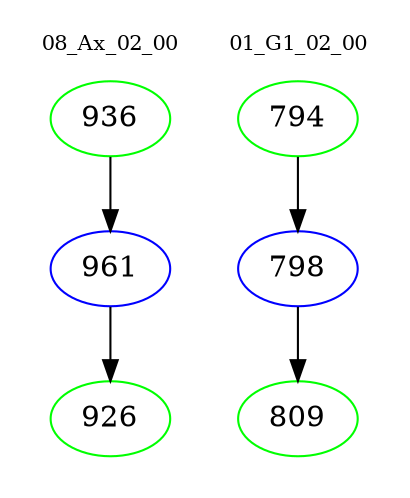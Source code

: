 digraph{
subgraph cluster_0 {
color = white
label = "08_Ax_02_00";
fontsize=10;
T0_936 [label="936", color="green"]
T0_936 -> T0_961 [color="black"]
T0_961 [label="961", color="blue"]
T0_961 -> T0_926 [color="black"]
T0_926 [label="926", color="green"]
}
subgraph cluster_1 {
color = white
label = "01_G1_02_00";
fontsize=10;
T1_794 [label="794", color="green"]
T1_794 -> T1_798 [color="black"]
T1_798 [label="798", color="blue"]
T1_798 -> T1_809 [color="black"]
T1_809 [label="809", color="green"]
}
}
